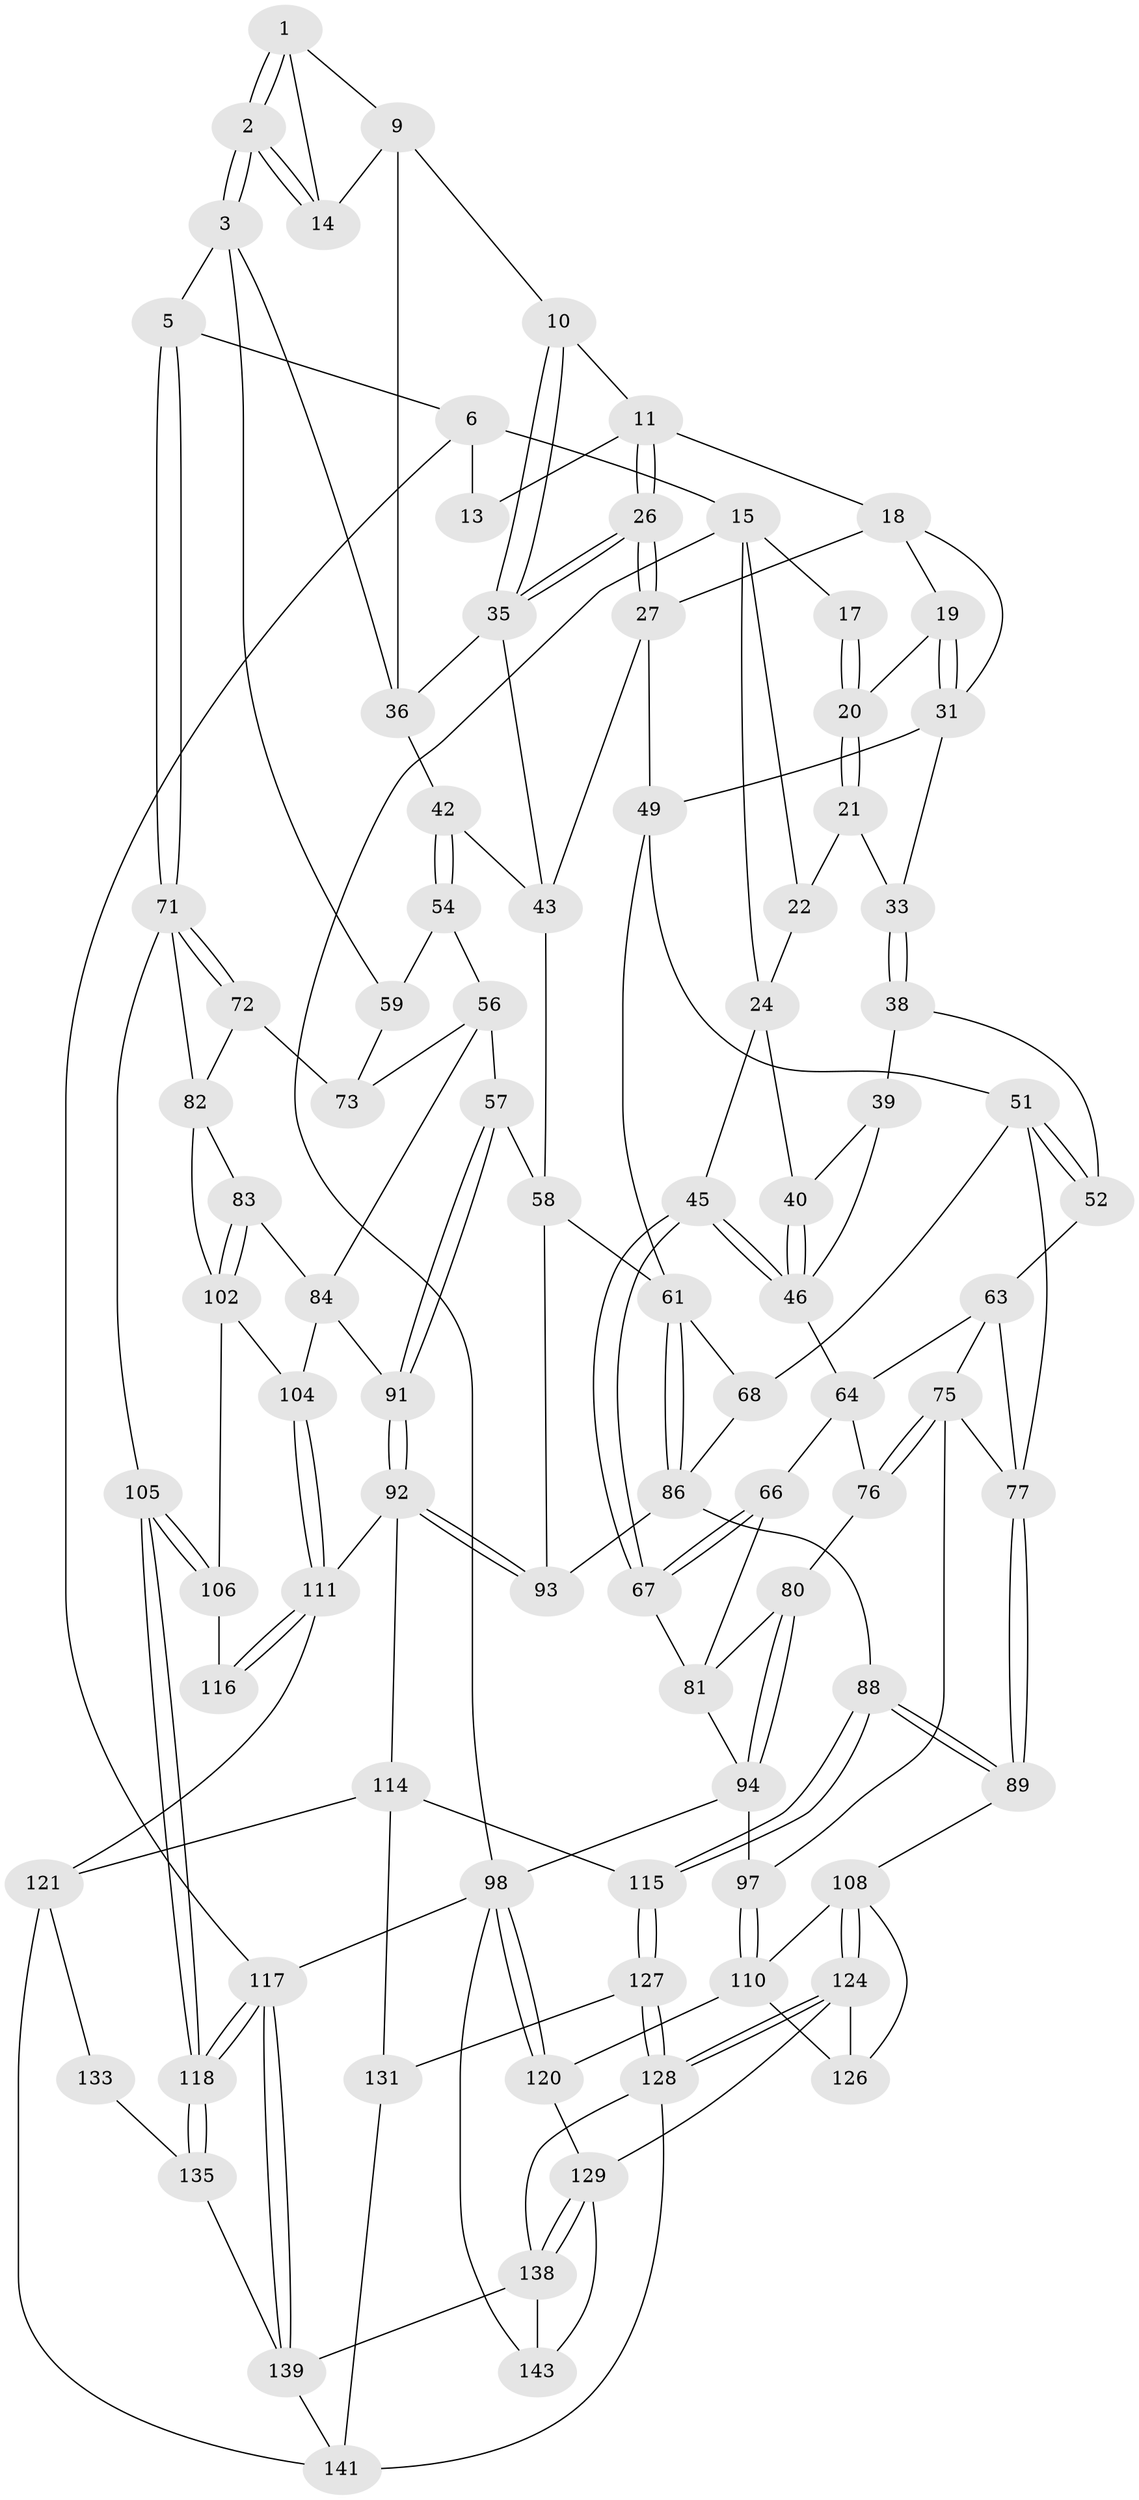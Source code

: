// original degree distribution, {3: 0.020833333333333332, 6: 0.2152777777777778, 5: 0.5486111111111112, 4: 0.2152777777777778}
// Generated by graph-tools (version 1.1) at 2025/11/02/27/25 16:11:57]
// undirected, 91 vertices, 200 edges
graph export_dot {
graph [start="1"]
  node [color=gray90,style=filled];
  1 [pos="+0.7826563176876704+0",super="+8"];
  2 [pos="+0.8787375614325263+0.15349345328890493"];
  3 [pos="+0.9651171947019392+0.2014163873402511",super="+4"];
  5 [pos="+1+0.15217241987325517"];
  6 [pos="+1+0",super="+7"];
  9 [pos="+0.7227017979719863+0.061539188924650566",super="+30"];
  10 [pos="+0.6723715471303358+0.07441903104840032"];
  11 [pos="+0.563535041917661+0",super="+12"];
  13 [pos="+0.5395778815737106+0"];
  14 [pos="+0.8091571517878114+0.1455587832304474"];
  15 [pos="+0+0",super="+16"];
  17 [pos="+0.35159765305151963+0"];
  18 [pos="+0.5085294890773884+0",super="+29"];
  19 [pos="+0.36317913431417354+0.06674342830285562"];
  20 [pos="+0.3246217312622935+0.0465082684354497"];
  21 [pos="+0.252567828492966+0.07091934704649552",super="+34"];
  22 [pos="+0.06293551296465773+0",super="+23"];
  24 [pos="+0.0980951720632277+0.15357907766168022",super="+25"];
  26 [pos="+0.5938374503466949+0.20071245189876266"];
  27 [pos="+0.5711349673359858+0.22048244852626386",super="+28"];
  31 [pos="+0.3980533586642395+0.1943376914560181",super="+32"];
  33 [pos="+0.2800801358266825+0.2102868086668448"];
  35 [pos="+0.650095858783834+0.18310868180560233",super="+37"];
  36 [pos="+0.6974705844963559+0.18944397822380915",super="+41"];
  38 [pos="+0.2518531607058116+0.2525308186802896",super="+53"];
  39 [pos="+0.12708181096945662+0.24825170556307144",super="+47"];
  40 [pos="+0.0916450202535506+0.22137745961513655"];
  42 [pos="+0.7751676399412682+0.28874784648631596"];
  43 [pos="+0.7320806709467829+0.27725893398342",super="+44"];
  45 [pos="+0+0.30193136736430826"];
  46 [pos="+0+0.2956413664108959",super="+48"];
  49 [pos="+0.47515960202691854+0.36997463208425585",super="+50"];
  51 [pos="+0.30899404518635964+0.4097893930369859",super="+69"];
  52 [pos="+0.2680390964178653+0.3949494250450077"];
  54 [pos="+0.7766320372570281+0.34170926425073095",super="+55"];
  56 [pos="+0.713534078745131+0.42924591174932886",super="+79"];
  57 [pos="+0.6946711320617031+0.432642126071841"];
  58 [pos="+0.6496077059444179+0.4189957194190708",super="+60"];
  59 [pos="+0.9232761717978037+0.34776697981885246",super="+70"];
  61 [pos="+0.560268265038732+0.44927324789501777",super="+62"];
  63 [pos="+0.257653959033679+0.40337228484932897",super="+74"];
  64 [pos="+0.10411150484748954+0.41858773528762083",super="+65"];
  66 [pos="+0.03255502859836206+0.43875234349524517"];
  67 [pos="+0+0.31803420722549386"];
  68 [pos="+0.38726368714302956+0.4528040617377092"];
  71 [pos="+1+0.5779022031823251",super="+101"];
  72 [pos="+0.9103811317037+0.4359662627840708"];
  73 [pos="+0.8988186274015899+0.4197601708787497"];
  75 [pos="+0.1362335444570463+0.49814247873833634",super="+96"];
  76 [pos="+0.10934299825129355+0.4766529140763803"];
  77 [pos="+0.30955698238947094+0.5807298216930353",super="+78"];
  80 [pos="+0.07181549351552846+0.5080701140382895"];
  81 [pos="+0.013488578234645388+0.48887437972863906",super="+85"];
  82 [pos="+0.9406901358017242+0.5405780081401023",super="+100"];
  83 [pos="+0.8642554321990875+0.5560885107936219"];
  84 [pos="+0.8349217186646729+0.547774141490393",super="+90"];
  86 [pos="+0.5095929758947996+0.5871034064397934",super="+87"];
  88 [pos="+0.43728544256935814+0.671947845236495"];
  89 [pos="+0.3973638101940638+0.6685367615745275"];
  91 [pos="+0.7401693919033615+0.5859251061128166"];
  92 [pos="+0.6451009544260353+0.6200527470413476",super="+113"];
  93 [pos="+0.6405402695426616+0.6166895060400689"];
  94 [pos="+0.021024034080914085+0.6118006198773935",super="+95"];
  97 [pos="+0.14580713328341327+0.6515606336496166"];
  98 [pos="+0+0.7289113044794479",super="+99"];
  102 [pos="+0.8959669642858594+0.6201265835630017",super="+103"];
  104 [pos="+0.7803657177339719+0.6093620964956893"];
  105 [pos="+1+0.7418174287579311"];
  106 [pos="+1+0.7384197332124451",super="+107"];
  108 [pos="+0.3407905256265734+0.7115043402288527",super="+109"];
  110 [pos="+0.1571363674978903+0.7043030434924038",super="+119"];
  111 [pos="+0.7559836522720256+0.7804140398750872",super="+112"];
  114 [pos="+0.5817896410945487+0.7186873129431606",super="+123"];
  115 [pos="+0.4727432109436165+0.7299185166745914"];
  116 [pos="+0.7960643318215727+0.7658631590635949",super="+132"];
  117 [pos="+1+1"];
  118 [pos="+1+0.9429712215998614"];
  120 [pos="+0.1136592332393077+0.8031547596316092"];
  121 [pos="+0.74092924805507+0.817578041434116",super="+122"];
  124 [pos="+0.33743393837538643+0.8599153046067857",super="+125"];
  126 [pos="+0.26999270330199837+0.8038869921610555"];
  127 [pos="+0.4896537550738216+0.8438327330004591"];
  128 [pos="+0.4058433669623062+0.9184105716299524",super="+137"];
  129 [pos="+0.18240720394345544+0.9017875913926345",super="+130"];
  131 [pos="+0.5515056187686915+0.8669515094202178"];
  133 [pos="+0.8692405152138931+0.8485807886341392",super="+134"];
  135 [pos="+0.9152838132494743+0.8498744492637803",super="+136"];
  138 [pos="+0.3697368601743858+1",super="+144"];
  139 [pos="+1+1",super="+140"];
  141 [pos="+0.7435363194158575+1",super="+142"];
  143 [pos="+0+1"];
  1 -- 2;
  1 -- 2;
  1 -- 9;
  1 -- 14;
  2 -- 3;
  2 -- 3;
  2 -- 14;
  2 -- 14;
  3 -- 36;
  3 -- 59;
  3 -- 5;
  5 -- 6;
  5 -- 71;
  5 -- 71;
  6 -- 15;
  6 -- 117;
  6 -- 13;
  9 -- 10;
  9 -- 36;
  9 -- 14;
  10 -- 11;
  10 -- 35;
  10 -- 35;
  11 -- 26;
  11 -- 26;
  11 -- 18;
  11 -- 13;
  15 -- 98;
  15 -- 24;
  15 -- 17;
  15 -- 22;
  17 -- 20;
  17 -- 20;
  18 -- 19;
  18 -- 31;
  18 -- 27;
  19 -- 20;
  19 -- 31;
  19 -- 31;
  20 -- 21;
  20 -- 21;
  21 -- 22 [weight=2];
  21 -- 33;
  22 -- 24;
  24 -- 40;
  24 -- 45;
  26 -- 27;
  26 -- 27;
  26 -- 35;
  26 -- 35;
  27 -- 49;
  27 -- 43;
  31 -- 33;
  31 -- 49;
  33 -- 38;
  33 -- 38;
  35 -- 43;
  35 -- 36;
  36 -- 42;
  38 -- 39 [weight=2];
  38 -- 52;
  39 -- 40;
  39 -- 46;
  40 -- 46;
  40 -- 46;
  42 -- 43;
  42 -- 54;
  42 -- 54;
  43 -- 58;
  45 -- 46;
  45 -- 46;
  45 -- 67;
  45 -- 67;
  46 -- 64;
  49 -- 61;
  49 -- 51;
  51 -- 52;
  51 -- 52;
  51 -- 68;
  51 -- 77;
  52 -- 63;
  54 -- 59 [weight=2];
  54 -- 56;
  56 -- 57;
  56 -- 73;
  56 -- 84;
  57 -- 58;
  57 -- 91;
  57 -- 91;
  58 -- 61;
  58 -- 93;
  59 -- 73;
  61 -- 86;
  61 -- 86;
  61 -- 68;
  63 -- 64;
  63 -- 75;
  63 -- 77;
  64 -- 66;
  64 -- 76;
  66 -- 67;
  66 -- 67;
  66 -- 81;
  67 -- 81;
  68 -- 86;
  71 -- 72;
  71 -- 72;
  71 -- 105;
  71 -- 82;
  72 -- 73;
  72 -- 82;
  75 -- 76;
  75 -- 76;
  75 -- 97;
  75 -- 77;
  76 -- 80;
  77 -- 89;
  77 -- 89;
  80 -- 81;
  80 -- 94;
  80 -- 94;
  81 -- 94;
  82 -- 83;
  82 -- 102;
  83 -- 84;
  83 -- 102;
  83 -- 102;
  84 -- 104;
  84 -- 91;
  86 -- 93;
  86 -- 88;
  88 -- 89;
  88 -- 89;
  88 -- 115;
  88 -- 115;
  89 -- 108;
  91 -- 92;
  91 -- 92;
  92 -- 93;
  92 -- 93;
  92 -- 114;
  92 -- 111;
  94 -- 97;
  94 -- 98;
  97 -- 110;
  97 -- 110;
  98 -- 120;
  98 -- 120;
  98 -- 143;
  98 -- 117;
  102 -- 104;
  102 -- 106;
  104 -- 111;
  104 -- 111;
  105 -- 106;
  105 -- 106;
  105 -- 118;
  105 -- 118;
  106 -- 116 [weight=2];
  108 -- 124;
  108 -- 124;
  108 -- 110;
  108 -- 126;
  110 -- 120;
  110 -- 126;
  111 -- 116;
  111 -- 116;
  111 -- 121;
  114 -- 115;
  114 -- 121;
  114 -- 131;
  115 -- 127;
  115 -- 127;
  117 -- 118;
  117 -- 118;
  117 -- 139;
  117 -- 139;
  118 -- 135;
  118 -- 135;
  120 -- 129;
  121 -- 133;
  121 -- 141;
  124 -- 128;
  124 -- 128;
  124 -- 129;
  124 -- 126;
  127 -- 128;
  127 -- 128;
  127 -- 131;
  128 -- 138;
  128 -- 141;
  129 -- 138;
  129 -- 138;
  129 -- 143;
  131 -- 141;
  133 -- 135 [weight=2];
  135 -- 139;
  138 -- 139;
  138 -- 143;
  139 -- 141;
}
